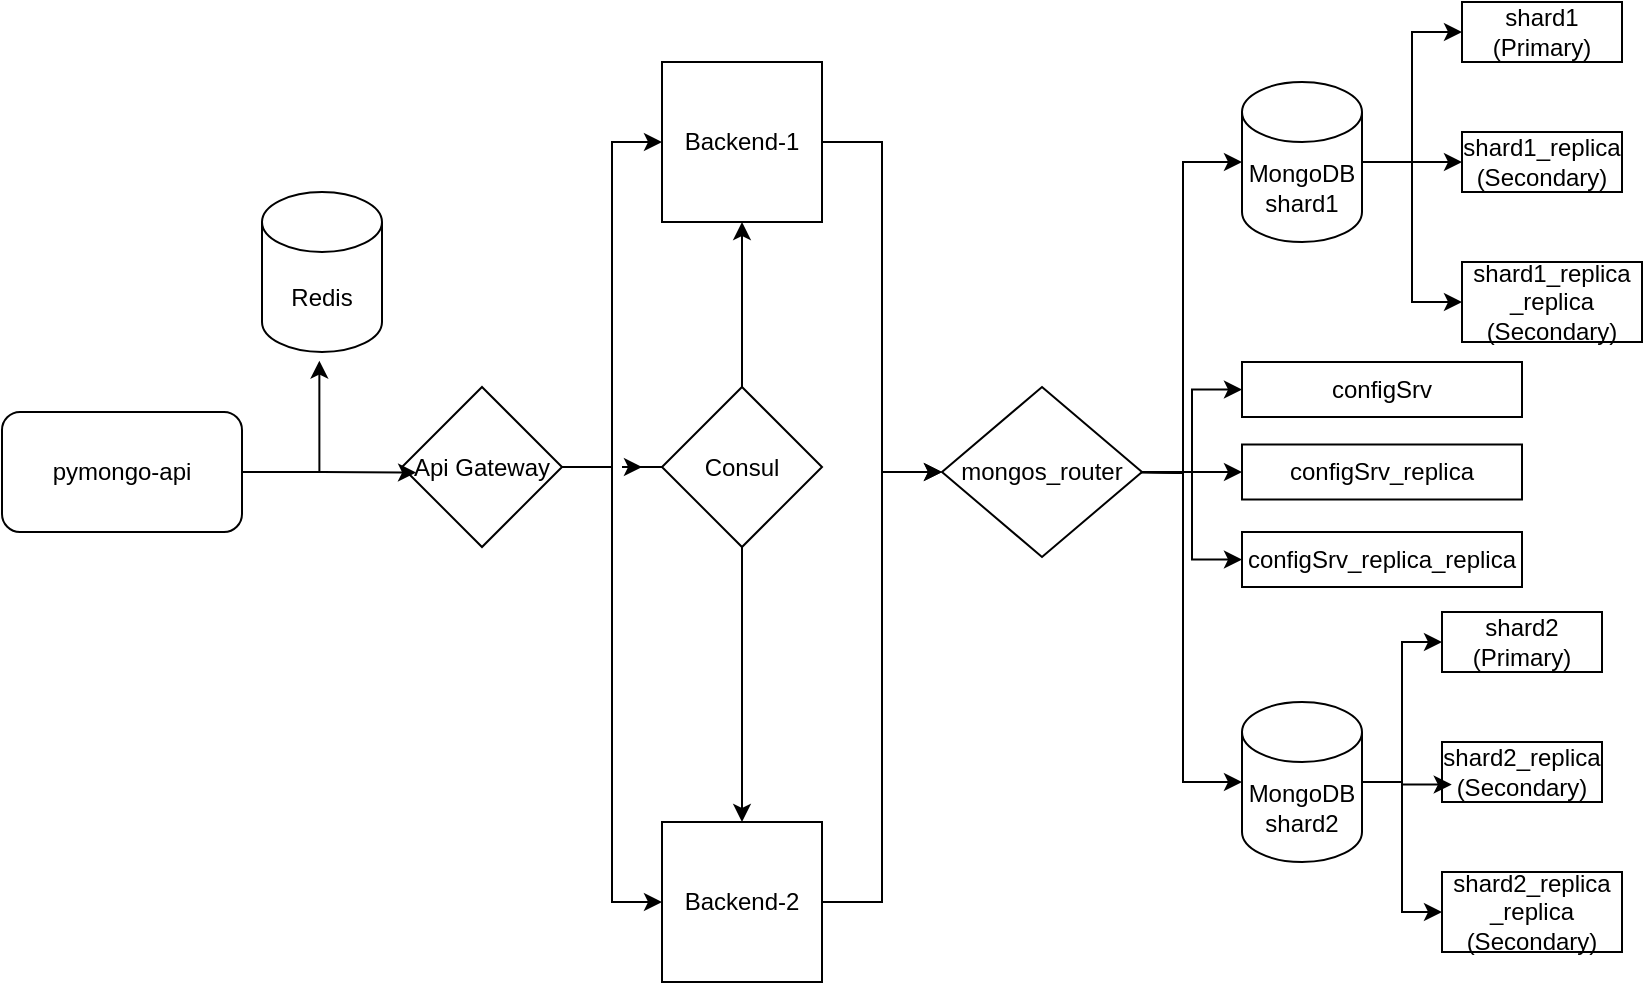 <mxfile version="24.7.17">
  <diagram name="Page-1" id="-H_mtQnk-PTXWXPvYvuk">
    <mxGraphModel dx="1221" dy="823" grid="1" gridSize="10" guides="1" tooltips="1" connect="1" arrows="1" fold="1" page="1" pageScale="1" pageWidth="1169" pageHeight="827" math="0" shadow="0">
      <root>
        <mxCell id="0" />
        <mxCell id="1" parent="0" />
        <mxCell id="IhJDaD4xaJeTJ-271ky0-51" style="edgeStyle=orthogonalEdgeStyle;rounded=0;orthogonalLoop=1;jettySize=auto;html=1;entryX=0;entryY=0.5;entryDx=0;entryDy=0;" parent="1" source="IhJDaD4xaJeTJ-271ky0-54" target="IhJDaD4xaJeTJ-271ky0-66" edge="1">
          <mxGeometry relative="1" as="geometry" />
        </mxCell>
        <mxCell id="IhJDaD4xaJeTJ-271ky0-52" style="edgeStyle=orthogonalEdgeStyle;rounded=0;orthogonalLoop=1;jettySize=auto;html=1;entryX=0;entryY=0.5;entryDx=0;entryDy=0;" parent="1" source="IhJDaD4xaJeTJ-271ky0-54" target="IhJDaD4xaJeTJ-271ky0-67" edge="1">
          <mxGeometry relative="1" as="geometry" />
        </mxCell>
        <mxCell id="IhJDaD4xaJeTJ-271ky0-53" style="edgeStyle=orthogonalEdgeStyle;rounded=0;orthogonalLoop=1;jettySize=auto;html=1;entryX=0;entryY=0.5;entryDx=0;entryDy=0;" parent="1" source="IhJDaD4xaJeTJ-271ky0-54" target="IhJDaD4xaJeTJ-271ky0-68" edge="1">
          <mxGeometry relative="1" as="geometry" />
        </mxCell>
        <mxCell id="IhJDaD4xaJeTJ-271ky0-54" value="MongoDB&lt;div&gt;shard1&lt;/div&gt;" style="shape=cylinder3;whiteSpace=wrap;html=1;boundedLbl=1;backgroundOutline=1;size=15;" parent="1" vertex="1">
          <mxGeometry x="730" y="150" width="60" height="80" as="geometry" />
        </mxCell>
        <mxCell id="IhJDaD4xaJeTJ-271ky0-56" value="pymongo-api" style="rounded=1;whiteSpace=wrap;html=1;" parent="1" vertex="1">
          <mxGeometry x="110" y="315" width="120" height="60" as="geometry" />
        </mxCell>
        <mxCell id="IhJDaD4xaJeTJ-271ky0-57" style="edgeStyle=orthogonalEdgeStyle;rounded=0;orthogonalLoop=1;jettySize=auto;html=1;entryX=0;entryY=0.5;entryDx=0;entryDy=0;" parent="1" source="IhJDaD4xaJeTJ-271ky0-59" target="IhJDaD4xaJeTJ-271ky0-69" edge="1">
          <mxGeometry relative="1" as="geometry" />
        </mxCell>
        <mxCell id="IhJDaD4xaJeTJ-271ky0-58" style="edgeStyle=orthogonalEdgeStyle;rounded=0;orthogonalLoop=1;jettySize=auto;html=1;entryX=0;entryY=0.5;entryDx=0;entryDy=0;" parent="1" source="IhJDaD4xaJeTJ-271ky0-59" target="IhJDaD4xaJeTJ-271ky0-71" edge="1">
          <mxGeometry relative="1" as="geometry" />
        </mxCell>
        <mxCell id="IhJDaD4xaJeTJ-271ky0-59" value="MongoDB&lt;div&gt;shard2&lt;/div&gt;" style="shape=cylinder3;whiteSpace=wrap;html=1;boundedLbl=1;backgroundOutline=1;size=15;" parent="1" vertex="1">
          <mxGeometry x="730" y="460" width="60" height="80" as="geometry" />
        </mxCell>
        <mxCell id="IhJDaD4xaJeTJ-271ky0-60" style="edgeStyle=orthogonalEdgeStyle;rounded=0;orthogonalLoop=1;jettySize=auto;html=1;exitX=1;exitY=0.5;exitDx=0;exitDy=0;entryX=0;entryY=0.5;entryDx=0;entryDy=0;entryPerimeter=0;" parent="1" target="IhJDaD4xaJeTJ-271ky0-54" edge="1">
          <mxGeometry relative="1" as="geometry">
            <mxPoint x="670" y="345" as="sourcePoint" />
          </mxGeometry>
        </mxCell>
        <mxCell id="IhJDaD4xaJeTJ-271ky0-61" style="edgeStyle=orthogonalEdgeStyle;rounded=0;orthogonalLoop=1;jettySize=auto;html=1;entryX=0;entryY=0.5;entryDx=0;entryDy=0;entryPerimeter=0;" parent="1" target="IhJDaD4xaJeTJ-271ky0-59" edge="1">
          <mxGeometry relative="1" as="geometry">
            <mxPoint x="670" y="345" as="sourcePoint" />
          </mxGeometry>
        </mxCell>
        <mxCell id="IhJDaD4xaJeTJ-271ky0-62" style="edgeStyle=orthogonalEdgeStyle;rounded=0;orthogonalLoop=1;jettySize=auto;html=1;entryX=0;entryY=0.5;entryDx=0;entryDy=0;" parent="1" source="IhJDaD4xaJeTJ-271ky0-65" target="IhJDaD4xaJeTJ-271ky0-73" edge="1">
          <mxGeometry relative="1" as="geometry" />
        </mxCell>
        <mxCell id="IhJDaD4xaJeTJ-271ky0-63" style="edgeStyle=orthogonalEdgeStyle;rounded=0;orthogonalLoop=1;jettySize=auto;html=1;entryX=0;entryY=0.5;entryDx=0;entryDy=0;" parent="1" source="IhJDaD4xaJeTJ-271ky0-65" target="IhJDaD4xaJeTJ-271ky0-74" edge="1">
          <mxGeometry relative="1" as="geometry" />
        </mxCell>
        <mxCell id="IhJDaD4xaJeTJ-271ky0-64" style="edgeStyle=orthogonalEdgeStyle;rounded=0;orthogonalLoop=1;jettySize=auto;html=1;entryX=0;entryY=0.5;entryDx=0;entryDy=0;" parent="1" source="IhJDaD4xaJeTJ-271ky0-65" target="IhJDaD4xaJeTJ-271ky0-75" edge="1">
          <mxGeometry relative="1" as="geometry" />
        </mxCell>
        <mxCell id="IhJDaD4xaJeTJ-271ky0-65" value="mongos_router" style="rhombus;whiteSpace=wrap;html=1;" parent="1" vertex="1">
          <mxGeometry x="580" y="302.5" width="100" height="85" as="geometry" />
        </mxCell>
        <mxCell id="IhJDaD4xaJeTJ-271ky0-66" value="shard1&lt;br&gt;(Primary)" style="rounded=0;whiteSpace=wrap;html=1;" parent="1" vertex="1">
          <mxGeometry x="840" y="110" width="80" height="30" as="geometry" />
        </mxCell>
        <mxCell id="IhJDaD4xaJeTJ-271ky0-67" value="shard1_replica&lt;br&gt;(Secondary)" style="rounded=0;whiteSpace=wrap;html=1;" parent="1" vertex="1">
          <mxGeometry x="840" y="175" width="80" height="30" as="geometry" />
        </mxCell>
        <mxCell id="IhJDaD4xaJeTJ-271ky0-68" value="shard1_replica&lt;br&gt;_replica&lt;div&gt;(Secondary)&lt;/div&gt;" style="rounded=0;whiteSpace=wrap;html=1;" parent="1" vertex="1">
          <mxGeometry x="840" y="240" width="90" height="40" as="geometry" />
        </mxCell>
        <mxCell id="IhJDaD4xaJeTJ-271ky0-69" value="shard2&lt;br&gt;(Primary)" style="rounded=0;whiteSpace=wrap;html=1;" parent="1" vertex="1">
          <mxGeometry x="830" y="415" width="80" height="30" as="geometry" />
        </mxCell>
        <mxCell id="IhJDaD4xaJeTJ-271ky0-70" value="shard2_replica&lt;br&gt;(Secondary)" style="rounded=0;whiteSpace=wrap;html=1;" parent="1" vertex="1">
          <mxGeometry x="830" y="480" width="80" height="30" as="geometry" />
        </mxCell>
        <mxCell id="IhJDaD4xaJeTJ-271ky0-71" value="shard2_replica&lt;br&gt;_replica&lt;div&gt;(Secondary)&lt;/div&gt;" style="rounded=0;whiteSpace=wrap;html=1;" parent="1" vertex="1">
          <mxGeometry x="830" y="545" width="90" height="40" as="geometry" />
        </mxCell>
        <mxCell id="IhJDaD4xaJeTJ-271ky0-72" style="edgeStyle=orthogonalEdgeStyle;rounded=0;orthogonalLoop=1;jettySize=auto;html=1;entryX=0.061;entryY=0.71;entryDx=0;entryDy=0;entryPerimeter=0;" parent="1" source="IhJDaD4xaJeTJ-271ky0-59" target="IhJDaD4xaJeTJ-271ky0-70" edge="1">
          <mxGeometry relative="1" as="geometry" />
        </mxCell>
        <mxCell id="IhJDaD4xaJeTJ-271ky0-73" value="configSrv" style="rounded=0;whiteSpace=wrap;html=1;" parent="1" vertex="1">
          <mxGeometry x="730" y="290" width="140" height="27.5" as="geometry" />
        </mxCell>
        <mxCell id="IhJDaD4xaJeTJ-271ky0-74" value="configSrv_replica" style="rounded=0;whiteSpace=wrap;html=1;" parent="1" vertex="1">
          <mxGeometry x="730" y="331.25" width="140" height="27.5" as="geometry" />
        </mxCell>
        <mxCell id="IhJDaD4xaJeTJ-271ky0-75" value="configSrv_replica_replica" style="rounded=0;whiteSpace=wrap;html=1;" parent="1" vertex="1">
          <mxGeometry x="730" y="375" width="140" height="27.5" as="geometry" />
        </mxCell>
        <mxCell id="IhJDaD4xaJeTJ-271ky0-76" value="Redis" style="shape=cylinder3;whiteSpace=wrap;html=1;boundedLbl=1;backgroundOutline=1;size=15;" parent="1" vertex="1">
          <mxGeometry x="240" y="205" width="60" height="80" as="geometry" />
        </mxCell>
        <mxCell id="IhJDaD4xaJeTJ-271ky0-77" style="edgeStyle=orthogonalEdgeStyle;rounded=0;orthogonalLoop=1;jettySize=auto;html=1;entryX=0.478;entryY=1.054;entryDx=0;entryDy=0;entryPerimeter=0;" parent="1" source="IhJDaD4xaJeTJ-271ky0-56" target="IhJDaD4xaJeTJ-271ky0-76" edge="1">
          <mxGeometry relative="1" as="geometry" />
        </mxCell>
        <mxCell id="OZBvqbin0GWR8gMncsWh-7" style="edgeStyle=orthogonalEdgeStyle;rounded=0;orthogonalLoop=1;jettySize=auto;html=1;entryX=0;entryY=0.5;entryDx=0;entryDy=0;" edge="1" parent="1" source="OZBvqbin0GWR8gMncsWh-1" target="OZBvqbin0GWR8gMncsWh-4">
          <mxGeometry relative="1" as="geometry" />
        </mxCell>
        <mxCell id="OZBvqbin0GWR8gMncsWh-8" style="edgeStyle=orthogonalEdgeStyle;rounded=0;orthogonalLoop=1;jettySize=auto;html=1;entryX=0;entryY=0.5;entryDx=0;entryDy=0;" edge="1" parent="1" source="OZBvqbin0GWR8gMncsWh-1" target="OZBvqbin0GWR8gMncsWh-5">
          <mxGeometry relative="1" as="geometry" />
        </mxCell>
        <mxCell id="OZBvqbin0GWR8gMncsWh-1" value="Api Gateway" style="rhombus;whiteSpace=wrap;html=1;" vertex="1" parent="1">
          <mxGeometry x="310" y="302.5" width="80" height="80" as="geometry" />
        </mxCell>
        <mxCell id="OZBvqbin0GWR8gMncsWh-14" style="edgeStyle=orthogonalEdgeStyle;rounded=0;orthogonalLoop=1;jettySize=auto;html=1;entryX=0.5;entryY=1;entryDx=0;entryDy=0;" edge="1" parent="1" source="OZBvqbin0GWR8gMncsWh-2" target="OZBvqbin0GWR8gMncsWh-4">
          <mxGeometry relative="1" as="geometry" />
        </mxCell>
        <mxCell id="OZBvqbin0GWR8gMncsWh-15" style="edgeStyle=orthogonalEdgeStyle;rounded=0;orthogonalLoop=1;jettySize=auto;html=1;" edge="1" parent="1" source="OZBvqbin0GWR8gMncsWh-2">
          <mxGeometry relative="1" as="geometry">
            <mxPoint x="430" y="342.5" as="targetPoint" />
          </mxGeometry>
        </mxCell>
        <mxCell id="OZBvqbin0GWR8gMncsWh-16" style="edgeStyle=orthogonalEdgeStyle;rounded=0;orthogonalLoop=1;jettySize=auto;html=1;entryX=0.5;entryY=0;entryDx=0;entryDy=0;" edge="1" parent="1" source="OZBvqbin0GWR8gMncsWh-2" target="OZBvqbin0GWR8gMncsWh-5">
          <mxGeometry relative="1" as="geometry" />
        </mxCell>
        <mxCell id="OZBvqbin0GWR8gMncsWh-2" value="Consul" style="rhombus;whiteSpace=wrap;html=1;" vertex="1" parent="1">
          <mxGeometry x="440" y="302.5" width="80" height="80" as="geometry" />
        </mxCell>
        <mxCell id="OZBvqbin0GWR8gMncsWh-3" style="edgeStyle=orthogonalEdgeStyle;rounded=0;orthogonalLoop=1;jettySize=auto;html=1;entryX=0.088;entryY=0.535;entryDx=0;entryDy=0;entryPerimeter=0;" edge="1" parent="1" source="IhJDaD4xaJeTJ-271ky0-56" target="OZBvqbin0GWR8gMncsWh-1">
          <mxGeometry relative="1" as="geometry" />
        </mxCell>
        <mxCell id="OZBvqbin0GWR8gMncsWh-9" style="edgeStyle=orthogonalEdgeStyle;rounded=0;orthogonalLoop=1;jettySize=auto;html=1;entryX=0;entryY=0.5;entryDx=0;entryDy=0;" edge="1" parent="1" source="OZBvqbin0GWR8gMncsWh-4" target="IhJDaD4xaJeTJ-271ky0-65">
          <mxGeometry relative="1" as="geometry" />
        </mxCell>
        <mxCell id="OZBvqbin0GWR8gMncsWh-4" value="Backend-1" style="whiteSpace=wrap;html=1;aspect=fixed;" vertex="1" parent="1">
          <mxGeometry x="440" y="140" width="80" height="80" as="geometry" />
        </mxCell>
        <mxCell id="OZBvqbin0GWR8gMncsWh-11" style="edgeStyle=orthogonalEdgeStyle;rounded=0;orthogonalLoop=1;jettySize=auto;html=1;entryX=0;entryY=0.5;entryDx=0;entryDy=0;" edge="1" parent="1" source="OZBvqbin0GWR8gMncsWh-5" target="IhJDaD4xaJeTJ-271ky0-65">
          <mxGeometry relative="1" as="geometry" />
        </mxCell>
        <mxCell id="OZBvqbin0GWR8gMncsWh-5" value="Backend-2" style="whiteSpace=wrap;html=1;aspect=fixed;" vertex="1" parent="1">
          <mxGeometry x="440" y="520" width="80" height="80" as="geometry" />
        </mxCell>
      </root>
    </mxGraphModel>
  </diagram>
</mxfile>
